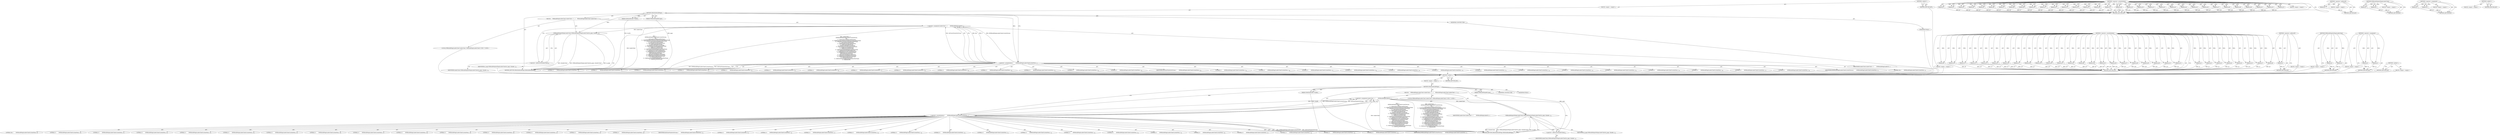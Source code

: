 digraph "&lt;global&gt;" {
vulnerable_6 [label=<(METHOD,&lt;global&gt;)<SUB>1</SUB>>];
vulnerable_7 [label=<(BLOCK,&lt;empty&gt;,&lt;empty&gt;)<SUB>1</SUB>>];
vulnerable_8 [label=<(METHOD,QtBuiltinBundlePage)<SUB>1</SUB>>];
vulnerable_9 [label=<(PARAM,QtBuiltinBundle* bundle)<SUB>1</SUB>>];
vulnerable_10 [label=<(PARAM,WKBundlePageRef page)<SUB>1</SUB>>];
vulnerable_11 [label=<(BLOCK,{
    WKBundlePageLoaderClient loaderClient = {...,{
    WKBundlePageLoaderClient loaderClient = {...)<SUB>6</SUB>>];
vulnerable_12 [label="<(LOCAL,WKBundlePageLoaderClient loaderClient: WKBundlePageLoaderClient)<SUB>7</SUB>>"];
vulnerable_13 [label=<(&lt;operator&gt;.assignment,loaderClient = {
        kWKBundlePageLoaderCli...)<SUB>7</SUB>>];
vulnerable_14 [label=<(IDENTIFIER,loaderClient,loaderClient = {
        kWKBundlePageLoaderCli...)<SUB>7</SUB>>];
vulnerable_15 [label=<(&lt;operator&gt;.arrayInitializer,{
        kWKBundlePageLoaderClientCurrentVersi...)<SUB>7</SUB>>];
vulnerable_16 [label=<(IDENTIFIER,kWKBundlePageLoaderClientCurrentVersion,{
        kWKBundlePageLoaderClientCurrentVersi...)<SUB>8</SUB>>];
vulnerable_17 [label=<(LITERAL,this,{
        kWKBundlePageLoaderClientCurrentVersi...)<SUB>9</SUB>>];
vulnerable_18 [label=<(LITERAL,0,{
        kWKBundlePageLoaderClientCurrentVersi...)<SUB>10</SUB>>];
vulnerable_19 [label=<(LITERAL,0,{
        kWKBundlePageLoaderClientCurrentVersi...)<SUB>11</SUB>>];
vulnerable_20 [label=<(LITERAL,0,{
        kWKBundlePageLoaderClientCurrentVersi...)<SUB>12</SUB>>];
vulnerable_21 [label=<(LITERAL,0,{
        kWKBundlePageLoaderClientCurrentVersi...)<SUB>13</SUB>>];
vulnerable_22 [label=<(LITERAL,0,{
        kWKBundlePageLoaderClientCurrentVersi...)<SUB>14</SUB>>];
vulnerable_23 [label=<(LITERAL,0,{
        kWKBundlePageLoaderClientCurrentVersi...)<SUB>15</SUB>>];
vulnerable_24 [label=<(LITERAL,0,{
        kWKBundlePageLoaderClientCurrentVersi...)<SUB>16</SUB>>];
vulnerable_25 [label=<(LITERAL,0,{
        kWKBundlePageLoaderClientCurrentVersi...)<SUB>17</SUB>>];
vulnerable_26 [label=<(LITERAL,0,{
        kWKBundlePageLoaderClientCurrentVersi...)<SUB>18</SUB>>];
vulnerable_27 [label=<(LITERAL,0,{
        kWKBundlePageLoaderClientCurrentVersi...)<SUB>19</SUB>>];
vulnerable_28 [label=<(LITERAL,0,{
        kWKBundlePageLoaderClientCurrentVersi...)<SUB>20</SUB>>];
vulnerable_29 [label=<(LITERAL,0,{
        kWKBundlePageLoaderClientCurrentVersi...)<SUB>21</SUB>>];
vulnerable_30 [label=<(LITERAL,0,{
        kWKBundlePageLoaderClientCurrentVersi...)<SUB>22</SUB>>];
vulnerable_31 [label=<(LITERAL,0,{
        kWKBundlePageLoaderClientCurrentVersi...)<SUB>23</SUB>>];
vulnerable_32 [label=<(IDENTIFIER,didClearWindowForFrame,{
        kWKBundlePageLoaderClientCurrentVersi...)<SUB>24</SUB>>];
vulnerable_33 [label=<(LITERAL,0,{
        kWKBundlePageLoaderClientCurrentVersi...)<SUB>25</SUB>>];
vulnerable_34 [label=<(LITERAL,0,{
        kWKBundlePageLoaderClientCurrentVersi...)<SUB>26</SUB>>];
vulnerable_35 [label=<(LITERAL,0,{
        kWKBundlePageLoaderClientCurrentVersi...)<SUB>27</SUB>>];
vulnerable_36 [label=<(LITERAL,0,{
        kWKBundlePageLoaderClientCurrentVersi...)<SUB>28</SUB>>];
vulnerable_37 [label=<(LITERAL,0,{
        kWKBundlePageLoaderClientCurrentVersi...)<SUB>29</SUB>>];
vulnerable_38 [label=<(LITERAL,0,{
        kWKBundlePageLoaderClientCurrentVersi...)<SUB>30</SUB>>];
vulnerable_39 [label=<(LITERAL,0,{
        kWKBundlePageLoaderClientCurrentVersi...)<SUB>31</SUB>>];
vulnerable_40 [label=<(LITERAL,0,{
        kWKBundlePageLoaderClientCurrentVersi...)<SUB>32</SUB>>];
vulnerable_41 [label=<(LITERAL,0,{
        kWKBundlePageLoaderClientCurrentVersi...)<SUB>33</SUB>>];
vulnerable_42 [label=<(LITERAL,0,{
        kWKBundlePageLoaderClientCurrentVersi...)<SUB>34</SUB>>];
vulnerable_43 [label=<(LITERAL,0,{
        kWKBundlePageLoaderClientCurrentVersi...)<SUB>35</SUB>>];
vulnerable_44 [label=<(LITERAL,0,{
        kWKBundlePageLoaderClientCurrentVersi...)<SUB>36</SUB>>];
vulnerable_45 [label=<(LITERAL,0,{
        kWKBundlePageLoaderClientCurrentVersi...)<SUB>37</SUB>>];
vulnerable_46 [label=<(LITERAL,0,{
        kWKBundlePageLoaderClientCurrentVersi...)<SUB>38</SUB>>];
vulnerable_47 [label=<(WKBundlePageSetPageLoaderClient,WKBundlePageSetPageLoaderClient(m_page, &amp;loader...)<SUB>40</SUB>>];
vulnerable_48 [label=<(IDENTIFIER,m_page,WKBundlePageSetPageLoaderClient(m_page, &amp;loader...)<SUB>40</SUB>>];
vulnerable_49 [label=<(&lt;operator&gt;.addressOf,&amp;loaderClient)<SUB>40</SUB>>];
vulnerable_50 [label=<(IDENTIFIER,loaderClient,WKBundlePageSetPageLoaderClient(m_page, &amp;loader...)<SUB>40</SUB>>];
vulnerable_51 [label=<(MODIFIER,CONSTRUCTOR)>];
vulnerable_52 [label=<(MODIFIER,PUBLIC)>];
vulnerable_53 [label=<(METHOD_RETURN,QtBuiltinBundlePage.QtBuiltinBundlePage)<SUB>1</SUB>>];
vulnerable_55 [label=<(METHOD_RETURN,ANY)<SUB>1</SUB>>];
vulnerable_83 [label=<(METHOD,&lt;operator&gt;.arrayInitializer)>];
vulnerable_84 [label=<(PARAM,p1)>];
vulnerable_85 [label=<(PARAM,p2)>];
vulnerable_86 [label=<(PARAM,p3)>];
vulnerable_87 [label=<(PARAM,p4)>];
vulnerable_88 [label=<(PARAM,p5)>];
vulnerable_89 [label=<(PARAM,p6)>];
vulnerable_90 [label=<(PARAM,p7)>];
vulnerable_91 [label=<(PARAM,p8)>];
vulnerable_92 [label=<(PARAM,p9)>];
vulnerable_93 [label=<(PARAM,p10)>];
vulnerable_94 [label=<(PARAM,p11)>];
vulnerable_95 [label=<(PARAM,p12)>];
vulnerable_96 [label=<(PARAM,p13)>];
vulnerable_97 [label=<(PARAM,p14)>];
vulnerable_98 [label=<(PARAM,p15)>];
vulnerable_99 [label=<(PARAM,p16)>];
vulnerable_100 [label=<(PARAM,p17)>];
vulnerable_101 [label=<(PARAM,p18)>];
vulnerable_102 [label=<(PARAM,p19)>];
vulnerable_103 [label=<(PARAM,p20)>];
vulnerable_104 [label=<(PARAM,p21)>];
vulnerable_105 [label=<(PARAM,p22)>];
vulnerable_106 [label=<(PARAM,p23)>];
vulnerable_107 [label=<(PARAM,p24)>];
vulnerable_108 [label=<(PARAM,p25)>];
vulnerable_109 [label=<(PARAM,p26)>];
vulnerable_110 [label=<(PARAM,p27)>];
vulnerable_111 [label=<(PARAM,p28)>];
vulnerable_112 [label=<(PARAM,p29)>];
vulnerable_113 [label=<(PARAM,p30)>];
vulnerable_114 [label=<(PARAM,p31)>];
vulnerable_115 [label=<(BLOCK,&lt;empty&gt;,&lt;empty&gt;)>];
vulnerable_116 [label=<(METHOD_RETURN,ANY)>];
vulnerable_122 [label=<(METHOD,&lt;operator&gt;.addressOf)>];
vulnerable_123 [label=<(PARAM,p1)>];
vulnerable_124 [label=<(BLOCK,&lt;empty&gt;,&lt;empty&gt;)>];
vulnerable_125 [label=<(METHOD_RETURN,ANY)>];
vulnerable_117 [label=<(METHOD,WKBundlePageSetPageLoaderClient)>];
vulnerable_118 [label=<(PARAM,p1)>];
vulnerable_119 [label=<(PARAM,p2)>];
vulnerable_120 [label=<(BLOCK,&lt;empty&gt;,&lt;empty&gt;)>];
vulnerable_121 [label=<(METHOD_RETURN,ANY)>];
vulnerable_78 [label=<(METHOD,&lt;operator&gt;.assignment)>];
vulnerable_79 [label=<(PARAM,p1)>];
vulnerable_80 [label=<(PARAM,p2)>];
vulnerable_81 [label=<(BLOCK,&lt;empty&gt;,&lt;empty&gt;)>];
vulnerable_82 [label=<(METHOD_RETURN,ANY)>];
vulnerable_72 [label=<(METHOD,&lt;global&gt;)<SUB>1</SUB>>];
vulnerable_73 [label=<(BLOCK,&lt;empty&gt;,&lt;empty&gt;)>];
vulnerable_74 [label=<(METHOD_RETURN,ANY)>];
fixed_6 [label=<(METHOD,&lt;global&gt;)<SUB>1</SUB>>];
fixed_7 [label=<(BLOCK,&lt;empty&gt;,&lt;empty&gt;)<SUB>1</SUB>>];
fixed_8 [label=<(METHOD,QtBuiltinBundlePage)<SUB>1</SUB>>];
fixed_9 [label=<(PARAM,QtBuiltinBundle* bundle)<SUB>1</SUB>>];
fixed_10 [label=<(PARAM,WKBundlePageRef page)<SUB>1</SUB>>];
fixed_11 [label=<(BLOCK,{
    WKBundlePageLoaderClient loaderClient = {...,{
    WKBundlePageLoaderClient loaderClient = {...)<SUB>6</SUB>>];
fixed_12 [label="<(LOCAL,WKBundlePageLoaderClient loaderClient: WKBundlePageLoaderClient)<SUB>7</SUB>>"];
fixed_13 [label=<(&lt;operator&gt;.assignment,loaderClient = {
        kWKBundlePageLoaderCli...)<SUB>7</SUB>>];
fixed_14 [label=<(IDENTIFIER,loaderClient,loaderClient = {
        kWKBundlePageLoaderCli...)<SUB>7</SUB>>];
fixed_15 [label=<(&lt;operator&gt;.arrayInitializer,{
        kWKBundlePageLoaderClientCurrentVersi...)<SUB>7</SUB>>];
fixed_16 [label=<(IDENTIFIER,kWKBundlePageLoaderClientCurrentVersion,{
        kWKBundlePageLoaderClientCurrentVersi...)<SUB>8</SUB>>];
fixed_17 [label=<(LITERAL,this,{
        kWKBundlePageLoaderClientCurrentVersi...)<SUB>9</SUB>>];
fixed_18 [label=<(LITERAL,0,{
        kWKBundlePageLoaderClientCurrentVersi...)<SUB>10</SUB>>];
fixed_19 [label=<(LITERAL,0,{
        kWKBundlePageLoaderClientCurrentVersi...)<SUB>11</SUB>>];
fixed_20 [label=<(LITERAL,0,{
        kWKBundlePageLoaderClientCurrentVersi...)<SUB>12</SUB>>];
fixed_21 [label=<(LITERAL,0,{
        kWKBundlePageLoaderClientCurrentVersi...)<SUB>13</SUB>>];
fixed_22 [label=<(LITERAL,0,{
        kWKBundlePageLoaderClientCurrentVersi...)<SUB>14</SUB>>];
fixed_23 [label=<(LITERAL,0,{
        kWKBundlePageLoaderClientCurrentVersi...)<SUB>15</SUB>>];
fixed_24 [label=<(LITERAL,0,{
        kWKBundlePageLoaderClientCurrentVersi...)<SUB>16</SUB>>];
fixed_25 [label=<(LITERAL,0,{
        kWKBundlePageLoaderClientCurrentVersi...)<SUB>17</SUB>>];
fixed_26 [label=<(LITERAL,0,{
        kWKBundlePageLoaderClientCurrentVersi...)<SUB>18</SUB>>];
fixed_27 [label=<(LITERAL,0,{
        kWKBundlePageLoaderClientCurrentVersi...)<SUB>19</SUB>>];
fixed_28 [label=<(LITERAL,0,{
        kWKBundlePageLoaderClientCurrentVersi...)<SUB>20</SUB>>];
fixed_29 [label=<(LITERAL,0,{
        kWKBundlePageLoaderClientCurrentVersi...)<SUB>21</SUB>>];
fixed_30 [label=<(LITERAL,0,{
        kWKBundlePageLoaderClientCurrentVersi...)<SUB>22</SUB>>];
fixed_31 [label=<(LITERAL,0,{
        kWKBundlePageLoaderClientCurrentVersi...)<SUB>23</SUB>>];
fixed_32 [label=<(IDENTIFIER,didClearWindowForFrame,{
        kWKBundlePageLoaderClientCurrentVersi...)<SUB>24</SUB>>];
fixed_33 [label=<(LITERAL,0,{
        kWKBundlePageLoaderClientCurrentVersi...)<SUB>25</SUB>>];
fixed_34 [label=<(LITERAL,0,{
        kWKBundlePageLoaderClientCurrentVersi...)<SUB>26</SUB>>];
fixed_35 [label=<(LITERAL,0,{
        kWKBundlePageLoaderClientCurrentVersi...)<SUB>27</SUB>>];
fixed_36 [label=<(LITERAL,0,{
        kWKBundlePageLoaderClientCurrentVersi...)<SUB>28</SUB>>];
fixed_37 [label=<(LITERAL,0,{
        kWKBundlePageLoaderClientCurrentVersi...)<SUB>29</SUB>>];
fixed_38 [label=<(LITERAL,0,{
        kWKBundlePageLoaderClientCurrentVersi...)<SUB>30</SUB>>];
fixed_39 [label=<(LITERAL,0,{
        kWKBundlePageLoaderClientCurrentVersi...)<SUB>31</SUB>>];
fixed_40 [label=<(LITERAL,0,{
        kWKBundlePageLoaderClientCurrentVersi...)<SUB>32</SUB>>];
fixed_41 [label=<(LITERAL,0,{
        kWKBundlePageLoaderClientCurrentVersi...)<SUB>33</SUB>>];
fixed_42 [label=<(LITERAL,0,{
        kWKBundlePageLoaderClientCurrentVersi...)<SUB>34</SUB>>];
fixed_43 [label=<(LITERAL,0,{
        kWKBundlePageLoaderClientCurrentVersi...)<SUB>35</SUB>>];
fixed_44 [label=<(LITERAL,0,{
        kWKBundlePageLoaderClientCurrentVersi...)<SUB>36</SUB>>];
fixed_45 [label=<(LITERAL,0,{
        kWKBundlePageLoaderClientCurrentVersi...)<SUB>37</SUB>>];
fixed_46 [label=<(LITERAL,0,{
        kWKBundlePageLoaderClientCurrentVersi...)<SUB>38</SUB>>];
fixed_47 [label=<(LITERAL,0,{
        kWKBundlePageLoaderClientCurrentVersi...)<SUB>39</SUB>>];
fixed_48 [label=<(LITERAL,0,{
        kWKBundlePageLoaderClientCurrentVersi...)<SUB>40</SUB>>];
fixed_49 [label=<(WKBundlePageSetPageLoaderClient,WKBundlePageSetPageLoaderClient(m_page, &amp;loader...)<SUB>42</SUB>>];
fixed_50 [label=<(IDENTIFIER,m_page,WKBundlePageSetPageLoaderClient(m_page, &amp;loader...)<SUB>42</SUB>>];
fixed_51 [label=<(&lt;operator&gt;.addressOf,&amp;loaderClient)<SUB>42</SUB>>];
fixed_52 [label=<(IDENTIFIER,loaderClient,WKBundlePageSetPageLoaderClient(m_page, &amp;loader...)<SUB>42</SUB>>];
fixed_53 [label=<(MODIFIER,CONSTRUCTOR)>];
fixed_54 [label=<(MODIFIER,PUBLIC)>];
fixed_55 [label=<(METHOD_RETURN,QtBuiltinBundlePage.QtBuiltinBundlePage)<SUB>1</SUB>>];
fixed_57 [label=<(METHOD_RETURN,ANY)<SUB>1</SUB>>];
fixed_85 [label=<(METHOD,&lt;operator&gt;.arrayInitializer)>];
fixed_86 [label=<(PARAM,p1)>];
fixed_87 [label=<(PARAM,p2)>];
fixed_88 [label=<(PARAM,p3)>];
fixed_89 [label=<(PARAM,p4)>];
fixed_90 [label=<(PARAM,p5)>];
fixed_91 [label=<(PARAM,p6)>];
fixed_92 [label=<(PARAM,p7)>];
fixed_93 [label=<(PARAM,p8)>];
fixed_94 [label=<(PARAM,p9)>];
fixed_95 [label=<(PARAM,p10)>];
fixed_96 [label=<(PARAM,p11)>];
fixed_97 [label=<(PARAM,p12)>];
fixed_98 [label=<(PARAM,p13)>];
fixed_99 [label=<(PARAM,p14)>];
fixed_100 [label=<(PARAM,p15)>];
fixed_101 [label=<(PARAM,p16)>];
fixed_102 [label=<(PARAM,p17)>];
fixed_103 [label=<(PARAM,p18)>];
fixed_104 [label=<(PARAM,p19)>];
fixed_105 [label=<(PARAM,p20)>];
fixed_106 [label=<(PARAM,p21)>];
fixed_107 [label=<(PARAM,p22)>];
fixed_108 [label=<(PARAM,p23)>];
fixed_109 [label=<(PARAM,p24)>];
fixed_110 [label=<(PARAM,p25)>];
fixed_111 [label=<(PARAM,p26)>];
fixed_112 [label=<(PARAM,p27)>];
fixed_113 [label=<(PARAM,p28)>];
fixed_114 [label=<(PARAM,p29)>];
fixed_115 [label=<(PARAM,p30)>];
fixed_116 [label=<(PARAM,p31)>];
fixed_117 [label=<(PARAM,p32)>];
fixed_118 [label=<(PARAM,p33)>];
fixed_119 [label=<(BLOCK,&lt;empty&gt;,&lt;empty&gt;)>];
fixed_120 [label=<(METHOD_RETURN,ANY)>];
fixed_126 [label=<(METHOD,&lt;operator&gt;.addressOf)>];
fixed_127 [label=<(PARAM,p1)>];
fixed_128 [label=<(BLOCK,&lt;empty&gt;,&lt;empty&gt;)>];
fixed_129 [label=<(METHOD_RETURN,ANY)>];
fixed_121 [label=<(METHOD,WKBundlePageSetPageLoaderClient)>];
fixed_122 [label=<(PARAM,p1)>];
fixed_123 [label=<(PARAM,p2)>];
fixed_124 [label=<(BLOCK,&lt;empty&gt;,&lt;empty&gt;)>];
fixed_125 [label=<(METHOD_RETURN,ANY)>];
fixed_80 [label=<(METHOD,&lt;operator&gt;.assignment)>];
fixed_81 [label=<(PARAM,p1)>];
fixed_82 [label=<(PARAM,p2)>];
fixed_83 [label=<(BLOCK,&lt;empty&gt;,&lt;empty&gt;)>];
fixed_84 [label=<(METHOD_RETURN,ANY)>];
fixed_74 [label=<(METHOD,&lt;global&gt;)<SUB>1</SUB>>];
fixed_75 [label=<(BLOCK,&lt;empty&gt;,&lt;empty&gt;)>];
fixed_76 [label=<(METHOD_RETURN,ANY)>];
vulnerable_6 -> vulnerable_7  [key=0, label="AST: "];
vulnerable_6 -> vulnerable_55  [key=0, label="AST: "];
vulnerable_6 -> vulnerable_55  [key=1, label="CFG: "];
vulnerable_7 -> vulnerable_8  [key=0, label="AST: "];
vulnerable_8 -> vulnerable_9  [key=0, label="AST: "];
vulnerable_8 -> vulnerable_9  [key=1, label="DDG: "];
vulnerable_8 -> vulnerable_10  [key=0, label="AST: "];
vulnerable_8 -> vulnerable_10  [key=1, label="DDG: "];
vulnerable_8 -> vulnerable_11  [key=0, label="AST: "];
vulnerable_8 -> vulnerable_51  [key=0, label="AST: "];
vulnerable_8 -> vulnerable_52  [key=0, label="AST: "];
vulnerable_8 -> vulnerable_53  [key=0, label="AST: "];
vulnerable_8 -> vulnerable_15  [key=0, label="CFG: "];
vulnerable_8 -> vulnerable_15  [key=1, label="DDG: "];
vulnerable_8 -> vulnerable_47  [key=0, label="DDG: "];
vulnerable_9 -> vulnerable_53  [key=0, label="DDG: bundle"];
vulnerable_10 -> vulnerable_53  [key=0, label="DDG: page"];
vulnerable_11 -> vulnerable_12  [key=0, label="AST: "];
vulnerable_11 -> vulnerable_13  [key=0, label="AST: "];
vulnerable_11 -> vulnerable_47  [key=0, label="AST: "];
vulnerable_12 -> fixed_6  [key=0];
vulnerable_13 -> vulnerable_14  [key=0, label="AST: "];
vulnerable_13 -> vulnerable_15  [key=0, label="AST: "];
vulnerable_13 -> vulnerable_49  [key=0, label="CFG: "];
vulnerable_13 -> vulnerable_53  [key=0, label="DDG: loaderClient"];
vulnerable_13 -> vulnerable_53  [key=1, label="DDG: {
        kWKBundlePageLoaderClientCurrentVersion,
        this,
        0, // didStartProvisionalLoadForFrame
        0, // didReceiveServerRedirectForProvisionalLoadForFrame
        0, // didFailProvisionalLoadWithErrorForFrame
        0, // didCommitLoadForFrame
        0, // didFinishDocumentLoadForFrame
        0, // didFinishLoadForFrame
        0, // didFailLoadWithErrorForFrame
        0, // didSameDocumentNavigationForFrame
        0, // didReceiveTitleForFrame
        0, // didFirstLayoutForFrame
        0, // didFirstVisuallyNonEmptyLayoutForFrame
        0, // didRemoveFrameFromHierarchy
        0, // didDisplayInsecureContentForFrame
        0, // didRunInsecureContentForFrame
        didClearWindowForFrame,
        0, // didCancelClientRedirectForFrame
        0, // willPerformClientRedirectForFrame
        0, // didHandleOnloadEventsForFrame
        0, // didLayoutForFrame
        0, // didNewFirstVisuallyNonEmptyLayoutForFrame
        0, // didDetectXSSForFrame
     ..."];
vulnerable_13 -> vulnerable_53  [key=2, label="DDG: loaderClient = {
        kWKBundlePageLoaderClientCurrentVersion,
        this,
        0, // didStartProvisionalLoadForFrame
        0, // didReceiveServerRedirectForProvisionalLoadForFrame
        0, // didFailProvisionalLoadWithErrorForFrame
        0, // didCommitLoadForFrame
        0, // didFinishDocumentLoadForFrame
        0, // didFinishLoadForFrame
        0, // didFailLoadWithErrorForFrame
        0, // didSameDocumentNavigationForFrame
        0, // didReceiveTitleForFrame
        0, // didFirstLayoutForFrame
        0, // didFirstVisuallyNonEmptyLayoutForFrame
        0, // didRemoveFrameFromHierarchy
        0, // didDisplayInsecureContentForFrame
        0, // didRunInsecureContentForFrame
        didClearWindowForFrame,
        0, // didCancelClientRedirectForFrame
        0, // willPerformClientRedirectForFrame
        0, // didHandleOnloadEventsForFrame
        0, // didLayoutForFrame
        0, // didNewFirstVisuallyNonEmptyLayoutForFrame
        0, // didDetectXS..."];
vulnerable_13 -> vulnerable_47  [key=0, label="DDG: loaderClient"];
vulnerable_14 -> fixed_6  [key=0];
vulnerable_15 -> vulnerable_16  [key=0, label="AST: "];
vulnerable_15 -> vulnerable_17  [key=0, label="AST: "];
vulnerable_15 -> vulnerable_18  [key=0, label="AST: "];
vulnerable_15 -> vulnerable_19  [key=0, label="AST: "];
vulnerable_15 -> vulnerable_20  [key=0, label="AST: "];
vulnerable_15 -> vulnerable_21  [key=0, label="AST: "];
vulnerable_15 -> vulnerable_22  [key=0, label="AST: "];
vulnerable_15 -> vulnerable_23  [key=0, label="AST: "];
vulnerable_15 -> vulnerable_24  [key=0, label="AST: "];
vulnerable_15 -> vulnerable_25  [key=0, label="AST: "];
vulnerable_15 -> vulnerable_26  [key=0, label="AST: "];
vulnerable_15 -> vulnerable_27  [key=0, label="AST: "];
vulnerable_15 -> vulnerable_28  [key=0, label="AST: "];
vulnerable_15 -> vulnerable_29  [key=0, label="AST: "];
vulnerable_15 -> vulnerable_30  [key=0, label="AST: "];
vulnerable_15 -> vulnerable_31  [key=0, label="AST: "];
vulnerable_15 -> vulnerable_32  [key=0, label="AST: "];
vulnerable_15 -> vulnerable_33  [key=0, label="AST: "];
vulnerable_15 -> vulnerable_34  [key=0, label="AST: "];
vulnerable_15 -> vulnerable_35  [key=0, label="AST: "];
vulnerable_15 -> vulnerable_36  [key=0, label="AST: "];
vulnerable_15 -> vulnerable_37  [key=0, label="AST: "];
vulnerable_15 -> vulnerable_38  [key=0, label="AST: "];
vulnerable_15 -> vulnerable_39  [key=0, label="AST: "];
vulnerable_15 -> vulnerable_40  [key=0, label="AST: "];
vulnerable_15 -> vulnerable_41  [key=0, label="AST: "];
vulnerable_15 -> vulnerable_42  [key=0, label="AST: "];
vulnerable_15 -> vulnerable_43  [key=0, label="AST: "];
vulnerable_15 -> vulnerable_44  [key=0, label="AST: "];
vulnerable_15 -> vulnerable_45  [key=0, label="AST: "];
vulnerable_15 -> vulnerable_46  [key=0, label="AST: "];
vulnerable_15 -> vulnerable_13  [key=0, label="CFG: "];
vulnerable_15 -> vulnerable_13  [key=1, label="DDG: this"];
vulnerable_15 -> vulnerable_13  [key=2, label="DDG: 0"];
vulnerable_15 -> vulnerable_13  [key=3, label="DDG: kWKBundlePageLoaderClientCurrentVersion"];
vulnerable_15 -> vulnerable_13  [key=4, label="DDG: didClearWindowForFrame"];
vulnerable_15 -> vulnerable_53  [key=0, label="DDG: kWKBundlePageLoaderClientCurrentVersion"];
vulnerable_15 -> vulnerable_53  [key=1, label="DDG: didClearWindowForFrame"];
vulnerable_16 -> fixed_6  [key=0];
vulnerable_17 -> fixed_6  [key=0];
vulnerable_18 -> fixed_6  [key=0];
vulnerable_19 -> fixed_6  [key=0];
vulnerable_20 -> fixed_6  [key=0];
vulnerable_21 -> fixed_6  [key=0];
vulnerable_22 -> fixed_6  [key=0];
vulnerable_23 -> fixed_6  [key=0];
vulnerable_24 -> fixed_6  [key=0];
vulnerable_25 -> fixed_6  [key=0];
vulnerable_26 -> fixed_6  [key=0];
vulnerable_27 -> fixed_6  [key=0];
vulnerable_28 -> fixed_6  [key=0];
vulnerable_29 -> fixed_6  [key=0];
vulnerable_30 -> fixed_6  [key=0];
vulnerable_31 -> fixed_6  [key=0];
vulnerable_32 -> fixed_6  [key=0];
vulnerable_33 -> fixed_6  [key=0];
vulnerable_34 -> fixed_6  [key=0];
vulnerable_35 -> fixed_6  [key=0];
vulnerable_36 -> fixed_6  [key=0];
vulnerable_37 -> fixed_6  [key=0];
vulnerable_38 -> fixed_6  [key=0];
vulnerable_39 -> fixed_6  [key=0];
vulnerable_40 -> fixed_6  [key=0];
vulnerable_41 -> fixed_6  [key=0];
vulnerable_42 -> fixed_6  [key=0];
vulnerable_43 -> fixed_6  [key=0];
vulnerable_44 -> fixed_6  [key=0];
vulnerable_45 -> fixed_6  [key=0];
vulnerable_46 -> fixed_6  [key=0];
vulnerable_47 -> vulnerable_48  [key=0, label="AST: "];
vulnerable_47 -> vulnerable_49  [key=0, label="AST: "];
vulnerable_47 -> vulnerable_53  [key=0, label="CFG: "];
vulnerable_47 -> vulnerable_53  [key=1, label="DDG: &amp;loaderClient"];
vulnerable_47 -> vulnerable_53  [key=2, label="DDG: WKBundlePageSetPageLoaderClient(m_page, &amp;loaderClient)"];
vulnerable_47 -> vulnerable_53  [key=3, label="DDG: m_page"];
vulnerable_48 -> fixed_6  [key=0];
vulnerable_49 -> vulnerable_50  [key=0, label="AST: "];
vulnerable_49 -> vulnerable_47  [key=0, label="CFG: "];
vulnerable_50 -> fixed_6  [key=0];
vulnerable_51 -> fixed_6  [key=0];
vulnerable_52 -> fixed_6  [key=0];
vulnerable_53 -> fixed_6  [key=0];
vulnerable_55 -> fixed_6  [key=0];
vulnerable_83 -> vulnerable_84  [key=0, label="AST: "];
vulnerable_83 -> vulnerable_84  [key=1, label="DDG: "];
vulnerable_83 -> vulnerable_115  [key=0, label="AST: "];
vulnerable_83 -> vulnerable_85  [key=0, label="AST: "];
vulnerable_83 -> vulnerable_85  [key=1, label="DDG: "];
vulnerable_83 -> vulnerable_116  [key=0, label="AST: "];
vulnerable_83 -> vulnerable_116  [key=1, label="CFG: "];
vulnerable_83 -> vulnerable_86  [key=0, label="AST: "];
vulnerable_83 -> vulnerable_86  [key=1, label="DDG: "];
vulnerable_83 -> vulnerable_87  [key=0, label="AST: "];
vulnerable_83 -> vulnerable_87  [key=1, label="DDG: "];
vulnerable_83 -> vulnerable_88  [key=0, label="AST: "];
vulnerable_83 -> vulnerable_88  [key=1, label="DDG: "];
vulnerable_83 -> vulnerable_89  [key=0, label="AST: "];
vulnerable_83 -> vulnerable_89  [key=1, label="DDG: "];
vulnerable_83 -> vulnerable_90  [key=0, label="AST: "];
vulnerable_83 -> vulnerable_90  [key=1, label="DDG: "];
vulnerable_83 -> vulnerable_91  [key=0, label="AST: "];
vulnerable_83 -> vulnerable_91  [key=1, label="DDG: "];
vulnerable_83 -> vulnerable_92  [key=0, label="AST: "];
vulnerable_83 -> vulnerable_92  [key=1, label="DDG: "];
vulnerable_83 -> vulnerable_93  [key=0, label="AST: "];
vulnerable_83 -> vulnerable_93  [key=1, label="DDG: "];
vulnerable_83 -> vulnerable_94  [key=0, label="AST: "];
vulnerable_83 -> vulnerable_94  [key=1, label="DDG: "];
vulnerable_83 -> vulnerable_95  [key=0, label="AST: "];
vulnerable_83 -> vulnerable_95  [key=1, label="DDG: "];
vulnerable_83 -> vulnerable_96  [key=0, label="AST: "];
vulnerable_83 -> vulnerable_96  [key=1, label="DDG: "];
vulnerable_83 -> vulnerable_97  [key=0, label="AST: "];
vulnerable_83 -> vulnerable_97  [key=1, label="DDG: "];
vulnerable_83 -> vulnerable_98  [key=0, label="AST: "];
vulnerable_83 -> vulnerable_98  [key=1, label="DDG: "];
vulnerable_83 -> vulnerable_99  [key=0, label="AST: "];
vulnerable_83 -> vulnerable_99  [key=1, label="DDG: "];
vulnerable_83 -> vulnerable_100  [key=0, label="AST: "];
vulnerable_83 -> vulnerable_100  [key=1, label="DDG: "];
vulnerable_83 -> vulnerable_101  [key=0, label="AST: "];
vulnerable_83 -> vulnerable_101  [key=1, label="DDG: "];
vulnerable_83 -> vulnerable_102  [key=0, label="AST: "];
vulnerable_83 -> vulnerable_102  [key=1, label="DDG: "];
vulnerable_83 -> vulnerable_103  [key=0, label="AST: "];
vulnerable_83 -> vulnerable_103  [key=1, label="DDG: "];
vulnerable_83 -> vulnerable_104  [key=0, label="AST: "];
vulnerable_83 -> vulnerable_104  [key=1, label="DDG: "];
vulnerable_83 -> vulnerable_105  [key=0, label="AST: "];
vulnerable_83 -> vulnerable_105  [key=1, label="DDG: "];
vulnerable_83 -> vulnerable_106  [key=0, label="AST: "];
vulnerable_83 -> vulnerable_106  [key=1, label="DDG: "];
vulnerable_83 -> vulnerable_107  [key=0, label="AST: "];
vulnerable_83 -> vulnerable_107  [key=1, label="DDG: "];
vulnerable_83 -> vulnerable_108  [key=0, label="AST: "];
vulnerable_83 -> vulnerable_108  [key=1, label="DDG: "];
vulnerable_83 -> vulnerable_109  [key=0, label="AST: "];
vulnerable_83 -> vulnerable_109  [key=1, label="DDG: "];
vulnerable_83 -> vulnerable_110  [key=0, label="AST: "];
vulnerable_83 -> vulnerable_110  [key=1, label="DDG: "];
vulnerable_83 -> vulnerable_111  [key=0, label="AST: "];
vulnerable_83 -> vulnerable_111  [key=1, label="DDG: "];
vulnerable_83 -> vulnerable_112  [key=0, label="AST: "];
vulnerable_83 -> vulnerable_112  [key=1, label="DDG: "];
vulnerable_83 -> vulnerable_113  [key=0, label="AST: "];
vulnerable_83 -> vulnerable_113  [key=1, label="DDG: "];
vulnerable_83 -> vulnerable_114  [key=0, label="AST: "];
vulnerable_83 -> vulnerable_114  [key=1, label="DDG: "];
vulnerable_84 -> vulnerable_116  [key=0, label="DDG: p1"];
vulnerable_85 -> vulnerable_116  [key=0, label="DDG: p2"];
vulnerable_86 -> vulnerable_116  [key=0, label="DDG: p3"];
vulnerable_87 -> vulnerable_116  [key=0, label="DDG: p4"];
vulnerable_88 -> vulnerable_116  [key=0, label="DDG: p5"];
vulnerable_89 -> vulnerable_116  [key=0, label="DDG: p6"];
vulnerable_90 -> vulnerable_116  [key=0, label="DDG: p7"];
vulnerable_91 -> vulnerable_116  [key=0, label="DDG: p8"];
vulnerable_92 -> vulnerable_116  [key=0, label="DDG: p9"];
vulnerable_93 -> vulnerable_116  [key=0, label="DDG: p10"];
vulnerable_94 -> vulnerable_116  [key=0, label="DDG: p11"];
vulnerable_95 -> vulnerable_116  [key=0, label="DDG: p12"];
vulnerable_96 -> vulnerable_116  [key=0, label="DDG: p13"];
vulnerable_97 -> vulnerable_116  [key=0, label="DDG: p14"];
vulnerable_98 -> vulnerable_116  [key=0, label="DDG: p15"];
vulnerable_99 -> vulnerable_116  [key=0, label="DDG: p16"];
vulnerable_100 -> vulnerable_116  [key=0, label="DDG: p17"];
vulnerable_101 -> vulnerable_116  [key=0, label="DDG: p18"];
vulnerable_102 -> vulnerable_116  [key=0, label="DDG: p19"];
vulnerable_103 -> vulnerable_116  [key=0, label="DDG: p20"];
vulnerable_104 -> vulnerable_116  [key=0, label="DDG: p21"];
vulnerable_105 -> vulnerable_116  [key=0, label="DDG: p22"];
vulnerable_106 -> vulnerable_116  [key=0, label="DDG: p23"];
vulnerable_107 -> vulnerable_116  [key=0, label="DDG: p24"];
vulnerable_108 -> vulnerable_116  [key=0, label="DDG: p25"];
vulnerable_109 -> vulnerable_116  [key=0, label="DDG: p26"];
vulnerable_110 -> vulnerable_116  [key=0, label="DDG: p27"];
vulnerable_111 -> vulnerable_116  [key=0, label="DDG: p28"];
vulnerable_112 -> vulnerable_116  [key=0, label="DDG: p29"];
vulnerable_113 -> vulnerable_116  [key=0, label="DDG: p30"];
vulnerable_114 -> vulnerable_116  [key=0, label="DDG: p31"];
vulnerable_115 -> fixed_6  [key=0];
vulnerable_116 -> fixed_6  [key=0];
vulnerable_122 -> vulnerable_123  [key=0, label="AST: "];
vulnerable_122 -> vulnerable_123  [key=1, label="DDG: "];
vulnerable_122 -> vulnerable_124  [key=0, label="AST: "];
vulnerable_122 -> vulnerable_125  [key=0, label="AST: "];
vulnerable_122 -> vulnerable_125  [key=1, label="CFG: "];
vulnerable_123 -> vulnerable_125  [key=0, label="DDG: p1"];
vulnerable_124 -> fixed_6  [key=0];
vulnerable_125 -> fixed_6  [key=0];
vulnerable_117 -> vulnerable_118  [key=0, label="AST: "];
vulnerable_117 -> vulnerable_118  [key=1, label="DDG: "];
vulnerable_117 -> vulnerable_120  [key=0, label="AST: "];
vulnerable_117 -> vulnerable_119  [key=0, label="AST: "];
vulnerable_117 -> vulnerable_119  [key=1, label="DDG: "];
vulnerable_117 -> vulnerable_121  [key=0, label="AST: "];
vulnerable_117 -> vulnerable_121  [key=1, label="CFG: "];
vulnerable_118 -> vulnerable_121  [key=0, label="DDG: p1"];
vulnerable_119 -> vulnerable_121  [key=0, label="DDG: p2"];
vulnerable_120 -> fixed_6  [key=0];
vulnerable_121 -> fixed_6  [key=0];
vulnerable_78 -> vulnerable_79  [key=0, label="AST: "];
vulnerable_78 -> vulnerable_79  [key=1, label="DDG: "];
vulnerable_78 -> vulnerable_81  [key=0, label="AST: "];
vulnerable_78 -> vulnerable_80  [key=0, label="AST: "];
vulnerable_78 -> vulnerable_80  [key=1, label="DDG: "];
vulnerable_78 -> vulnerable_82  [key=0, label="AST: "];
vulnerable_78 -> vulnerable_82  [key=1, label="CFG: "];
vulnerable_79 -> vulnerable_82  [key=0, label="DDG: p1"];
vulnerable_80 -> vulnerable_82  [key=0, label="DDG: p2"];
vulnerable_81 -> fixed_6  [key=0];
vulnerable_82 -> fixed_6  [key=0];
vulnerable_72 -> vulnerable_73  [key=0, label="AST: "];
vulnerable_72 -> vulnerable_74  [key=0, label="AST: "];
vulnerable_72 -> vulnerable_74  [key=1, label="CFG: "];
vulnerable_73 -> fixed_6  [key=0];
vulnerable_74 -> fixed_6  [key=0];
fixed_6 -> fixed_7  [key=0, label="AST: "];
fixed_6 -> fixed_57  [key=0, label="AST: "];
fixed_6 -> fixed_57  [key=1, label="CFG: "];
fixed_7 -> fixed_8  [key=0, label="AST: "];
fixed_8 -> fixed_9  [key=0, label="AST: "];
fixed_8 -> fixed_9  [key=1, label="DDG: "];
fixed_8 -> fixed_10  [key=0, label="AST: "];
fixed_8 -> fixed_10  [key=1, label="DDG: "];
fixed_8 -> fixed_11  [key=0, label="AST: "];
fixed_8 -> fixed_53  [key=0, label="AST: "];
fixed_8 -> fixed_54  [key=0, label="AST: "];
fixed_8 -> fixed_55  [key=0, label="AST: "];
fixed_8 -> fixed_15  [key=0, label="CFG: "];
fixed_8 -> fixed_15  [key=1, label="DDG: "];
fixed_8 -> fixed_49  [key=0, label="DDG: "];
fixed_9 -> fixed_55  [key=0, label="DDG: bundle"];
fixed_10 -> fixed_55  [key=0, label="DDG: page"];
fixed_11 -> fixed_12  [key=0, label="AST: "];
fixed_11 -> fixed_13  [key=0, label="AST: "];
fixed_11 -> fixed_49  [key=0, label="AST: "];
fixed_13 -> fixed_14  [key=0, label="AST: "];
fixed_13 -> fixed_15  [key=0, label="AST: "];
fixed_13 -> fixed_51  [key=0, label="CFG: "];
fixed_13 -> fixed_55  [key=0, label="DDG: loaderClient"];
fixed_13 -> fixed_55  [key=1, label="DDG: {
        kWKBundlePageLoaderClientCurrentVersion,
        this,
        0, // didStartProvisionalLoadForFrame
        0, // didReceiveServerRedirectForProvisionalLoadForFrame
        0, // didFailProvisionalLoadWithErrorForFrame
        0, // didCommitLoadForFrame
        0, // didFinishDocumentLoadForFrame
        0, // didFinishLoadForFrame
        0, // didFailLoadWithErrorForFrame
        0, // didSameDocumentNavigationForFrame
        0, // didReceiveTitleForFrame
        0, // didFirstLayoutForFrame
        0, // didFirstVisuallyNonEmptyLayoutForFrame
        0, // didRemoveFrameFromHierarchy
        0, // didDisplayInsecureContentForFrame
        0, // didRunInsecureContentForFrame
        didClearWindowForFrame,
        0, // didCancelClientRedirectForFrame
        0, // willPerformClientRedirectForFrame
        0, // didHandleOnloadEventsForFrame
        0, // didLayoutForFrame
        0, // didNewFirstVisuallyNonEmptyLayoutForFrame
        0, // didDetectXSSForFrame
     ..."];
fixed_13 -> fixed_55  [key=2, label="DDG: loaderClient = {
        kWKBundlePageLoaderClientCurrentVersion,
        this,
        0, // didStartProvisionalLoadForFrame
        0, // didReceiveServerRedirectForProvisionalLoadForFrame
        0, // didFailProvisionalLoadWithErrorForFrame
        0, // didCommitLoadForFrame
        0, // didFinishDocumentLoadForFrame
        0, // didFinishLoadForFrame
        0, // didFailLoadWithErrorForFrame
        0, // didSameDocumentNavigationForFrame
        0, // didReceiveTitleForFrame
        0, // didFirstLayoutForFrame
        0, // didFirstVisuallyNonEmptyLayoutForFrame
        0, // didRemoveFrameFromHierarchy
        0, // didDisplayInsecureContentForFrame
        0, // didRunInsecureContentForFrame
        didClearWindowForFrame,
        0, // didCancelClientRedirectForFrame
        0, // willPerformClientRedirectForFrame
        0, // didHandleOnloadEventsForFrame
        0, // didLayoutForFrame
        0, // didNewFirstVisuallyNonEmptyLayoutForFrame
        0, // didDetectXS..."];
fixed_13 -> fixed_49  [key=0, label="DDG: loaderClient"];
fixed_15 -> fixed_16  [key=0, label="AST: "];
fixed_15 -> fixed_17  [key=0, label="AST: "];
fixed_15 -> fixed_18  [key=0, label="AST: "];
fixed_15 -> fixed_19  [key=0, label="AST: "];
fixed_15 -> fixed_20  [key=0, label="AST: "];
fixed_15 -> fixed_21  [key=0, label="AST: "];
fixed_15 -> fixed_22  [key=0, label="AST: "];
fixed_15 -> fixed_23  [key=0, label="AST: "];
fixed_15 -> fixed_24  [key=0, label="AST: "];
fixed_15 -> fixed_25  [key=0, label="AST: "];
fixed_15 -> fixed_26  [key=0, label="AST: "];
fixed_15 -> fixed_27  [key=0, label="AST: "];
fixed_15 -> fixed_28  [key=0, label="AST: "];
fixed_15 -> fixed_29  [key=0, label="AST: "];
fixed_15 -> fixed_30  [key=0, label="AST: "];
fixed_15 -> fixed_31  [key=0, label="AST: "];
fixed_15 -> fixed_32  [key=0, label="AST: "];
fixed_15 -> fixed_33  [key=0, label="AST: "];
fixed_15 -> fixed_34  [key=0, label="AST: "];
fixed_15 -> fixed_35  [key=0, label="AST: "];
fixed_15 -> fixed_36  [key=0, label="AST: "];
fixed_15 -> fixed_37  [key=0, label="AST: "];
fixed_15 -> fixed_38  [key=0, label="AST: "];
fixed_15 -> fixed_39  [key=0, label="AST: "];
fixed_15 -> fixed_40  [key=0, label="AST: "];
fixed_15 -> fixed_41  [key=0, label="AST: "];
fixed_15 -> fixed_42  [key=0, label="AST: "];
fixed_15 -> fixed_43  [key=0, label="AST: "];
fixed_15 -> fixed_44  [key=0, label="AST: "];
fixed_15 -> fixed_45  [key=0, label="AST: "];
fixed_15 -> fixed_46  [key=0, label="AST: "];
fixed_15 -> fixed_47  [key=0, label="AST: "];
fixed_15 -> fixed_48  [key=0, label="AST: "];
fixed_15 -> fixed_13  [key=0, label="CFG: "];
fixed_15 -> fixed_13  [key=1, label="DDG: this"];
fixed_15 -> fixed_13  [key=2, label="DDG: 0"];
fixed_15 -> fixed_13  [key=3, label="DDG: kWKBundlePageLoaderClientCurrentVersion"];
fixed_15 -> fixed_13  [key=4, label="DDG: didClearWindowForFrame"];
fixed_15 -> fixed_55  [key=0, label="DDG: kWKBundlePageLoaderClientCurrentVersion"];
fixed_15 -> fixed_55  [key=1, label="DDG: didClearWindowForFrame"];
fixed_49 -> fixed_50  [key=0, label="AST: "];
fixed_49 -> fixed_51  [key=0, label="AST: "];
fixed_49 -> fixed_55  [key=0, label="CFG: "];
fixed_49 -> fixed_55  [key=1, label="DDG: &amp;loaderClient"];
fixed_49 -> fixed_55  [key=2, label="DDG: WKBundlePageSetPageLoaderClient(m_page, &amp;loaderClient)"];
fixed_49 -> fixed_55  [key=3, label="DDG: m_page"];
fixed_51 -> fixed_52  [key=0, label="AST: "];
fixed_51 -> fixed_49  [key=0, label="CFG: "];
fixed_85 -> fixed_86  [key=0, label="AST: "];
fixed_85 -> fixed_86  [key=1, label="DDG: "];
fixed_85 -> fixed_119  [key=0, label="AST: "];
fixed_85 -> fixed_87  [key=0, label="AST: "];
fixed_85 -> fixed_87  [key=1, label="DDG: "];
fixed_85 -> fixed_120  [key=0, label="AST: "];
fixed_85 -> fixed_120  [key=1, label="CFG: "];
fixed_85 -> fixed_88  [key=0, label="AST: "];
fixed_85 -> fixed_88  [key=1, label="DDG: "];
fixed_85 -> fixed_89  [key=0, label="AST: "];
fixed_85 -> fixed_89  [key=1, label="DDG: "];
fixed_85 -> fixed_90  [key=0, label="AST: "];
fixed_85 -> fixed_90  [key=1, label="DDG: "];
fixed_85 -> fixed_91  [key=0, label="AST: "];
fixed_85 -> fixed_91  [key=1, label="DDG: "];
fixed_85 -> fixed_92  [key=0, label="AST: "];
fixed_85 -> fixed_92  [key=1, label="DDG: "];
fixed_85 -> fixed_93  [key=0, label="AST: "];
fixed_85 -> fixed_93  [key=1, label="DDG: "];
fixed_85 -> fixed_94  [key=0, label="AST: "];
fixed_85 -> fixed_94  [key=1, label="DDG: "];
fixed_85 -> fixed_95  [key=0, label="AST: "];
fixed_85 -> fixed_95  [key=1, label="DDG: "];
fixed_85 -> fixed_96  [key=0, label="AST: "];
fixed_85 -> fixed_96  [key=1, label="DDG: "];
fixed_85 -> fixed_97  [key=0, label="AST: "];
fixed_85 -> fixed_97  [key=1, label="DDG: "];
fixed_85 -> fixed_98  [key=0, label="AST: "];
fixed_85 -> fixed_98  [key=1, label="DDG: "];
fixed_85 -> fixed_99  [key=0, label="AST: "];
fixed_85 -> fixed_99  [key=1, label="DDG: "];
fixed_85 -> fixed_100  [key=0, label="AST: "];
fixed_85 -> fixed_100  [key=1, label="DDG: "];
fixed_85 -> fixed_101  [key=0, label="AST: "];
fixed_85 -> fixed_101  [key=1, label="DDG: "];
fixed_85 -> fixed_102  [key=0, label="AST: "];
fixed_85 -> fixed_102  [key=1, label="DDG: "];
fixed_85 -> fixed_103  [key=0, label="AST: "];
fixed_85 -> fixed_103  [key=1, label="DDG: "];
fixed_85 -> fixed_104  [key=0, label="AST: "];
fixed_85 -> fixed_104  [key=1, label="DDG: "];
fixed_85 -> fixed_105  [key=0, label="AST: "];
fixed_85 -> fixed_105  [key=1, label="DDG: "];
fixed_85 -> fixed_106  [key=0, label="AST: "];
fixed_85 -> fixed_106  [key=1, label="DDG: "];
fixed_85 -> fixed_107  [key=0, label="AST: "];
fixed_85 -> fixed_107  [key=1, label="DDG: "];
fixed_85 -> fixed_108  [key=0, label="AST: "];
fixed_85 -> fixed_108  [key=1, label="DDG: "];
fixed_85 -> fixed_109  [key=0, label="AST: "];
fixed_85 -> fixed_109  [key=1, label="DDG: "];
fixed_85 -> fixed_110  [key=0, label="AST: "];
fixed_85 -> fixed_110  [key=1, label="DDG: "];
fixed_85 -> fixed_111  [key=0, label="AST: "];
fixed_85 -> fixed_111  [key=1, label="DDG: "];
fixed_85 -> fixed_112  [key=0, label="AST: "];
fixed_85 -> fixed_112  [key=1, label="DDG: "];
fixed_85 -> fixed_113  [key=0, label="AST: "];
fixed_85 -> fixed_113  [key=1, label="DDG: "];
fixed_85 -> fixed_114  [key=0, label="AST: "];
fixed_85 -> fixed_114  [key=1, label="DDG: "];
fixed_85 -> fixed_115  [key=0, label="AST: "];
fixed_85 -> fixed_115  [key=1, label="DDG: "];
fixed_85 -> fixed_116  [key=0, label="AST: "];
fixed_85 -> fixed_116  [key=1, label="DDG: "];
fixed_85 -> fixed_117  [key=0, label="AST: "];
fixed_85 -> fixed_117  [key=1, label="DDG: "];
fixed_85 -> fixed_118  [key=0, label="AST: "];
fixed_85 -> fixed_118  [key=1, label="DDG: "];
fixed_86 -> fixed_120  [key=0, label="DDG: p1"];
fixed_87 -> fixed_120  [key=0, label="DDG: p2"];
fixed_88 -> fixed_120  [key=0, label="DDG: p3"];
fixed_89 -> fixed_120  [key=0, label="DDG: p4"];
fixed_90 -> fixed_120  [key=0, label="DDG: p5"];
fixed_91 -> fixed_120  [key=0, label="DDG: p6"];
fixed_92 -> fixed_120  [key=0, label="DDG: p7"];
fixed_93 -> fixed_120  [key=0, label="DDG: p8"];
fixed_94 -> fixed_120  [key=0, label="DDG: p9"];
fixed_95 -> fixed_120  [key=0, label="DDG: p10"];
fixed_96 -> fixed_120  [key=0, label="DDG: p11"];
fixed_97 -> fixed_120  [key=0, label="DDG: p12"];
fixed_98 -> fixed_120  [key=0, label="DDG: p13"];
fixed_99 -> fixed_120  [key=0, label="DDG: p14"];
fixed_100 -> fixed_120  [key=0, label="DDG: p15"];
fixed_101 -> fixed_120  [key=0, label="DDG: p16"];
fixed_102 -> fixed_120  [key=0, label="DDG: p17"];
fixed_103 -> fixed_120  [key=0, label="DDG: p18"];
fixed_104 -> fixed_120  [key=0, label="DDG: p19"];
fixed_105 -> fixed_120  [key=0, label="DDG: p20"];
fixed_106 -> fixed_120  [key=0, label="DDG: p21"];
fixed_107 -> fixed_120  [key=0, label="DDG: p22"];
fixed_108 -> fixed_120  [key=0, label="DDG: p23"];
fixed_109 -> fixed_120  [key=0, label="DDG: p24"];
fixed_110 -> fixed_120  [key=0, label="DDG: p25"];
fixed_111 -> fixed_120  [key=0, label="DDG: p26"];
fixed_112 -> fixed_120  [key=0, label="DDG: p27"];
fixed_113 -> fixed_120  [key=0, label="DDG: p28"];
fixed_114 -> fixed_120  [key=0, label="DDG: p29"];
fixed_115 -> fixed_120  [key=0, label="DDG: p30"];
fixed_116 -> fixed_120  [key=0, label="DDG: p31"];
fixed_117 -> fixed_120  [key=0, label="DDG: p32"];
fixed_118 -> fixed_120  [key=0, label="DDG: p33"];
fixed_126 -> fixed_127  [key=0, label="AST: "];
fixed_126 -> fixed_127  [key=1, label="DDG: "];
fixed_126 -> fixed_128  [key=0, label="AST: "];
fixed_126 -> fixed_129  [key=0, label="AST: "];
fixed_126 -> fixed_129  [key=1, label="CFG: "];
fixed_127 -> fixed_129  [key=0, label="DDG: p1"];
fixed_121 -> fixed_122  [key=0, label="AST: "];
fixed_121 -> fixed_122  [key=1, label="DDG: "];
fixed_121 -> fixed_124  [key=0, label="AST: "];
fixed_121 -> fixed_123  [key=0, label="AST: "];
fixed_121 -> fixed_123  [key=1, label="DDG: "];
fixed_121 -> fixed_125  [key=0, label="AST: "];
fixed_121 -> fixed_125  [key=1, label="CFG: "];
fixed_122 -> fixed_125  [key=0, label="DDG: p1"];
fixed_123 -> fixed_125  [key=0, label="DDG: p2"];
fixed_80 -> fixed_81  [key=0, label="AST: "];
fixed_80 -> fixed_81  [key=1, label="DDG: "];
fixed_80 -> fixed_83  [key=0, label="AST: "];
fixed_80 -> fixed_82  [key=0, label="AST: "];
fixed_80 -> fixed_82  [key=1, label="DDG: "];
fixed_80 -> fixed_84  [key=0, label="AST: "];
fixed_80 -> fixed_84  [key=1, label="CFG: "];
fixed_81 -> fixed_84  [key=0, label="DDG: p1"];
fixed_82 -> fixed_84  [key=0, label="DDG: p2"];
fixed_74 -> fixed_75  [key=0, label="AST: "];
fixed_74 -> fixed_76  [key=0, label="AST: "];
fixed_74 -> fixed_76  [key=1, label="CFG: "];
}
